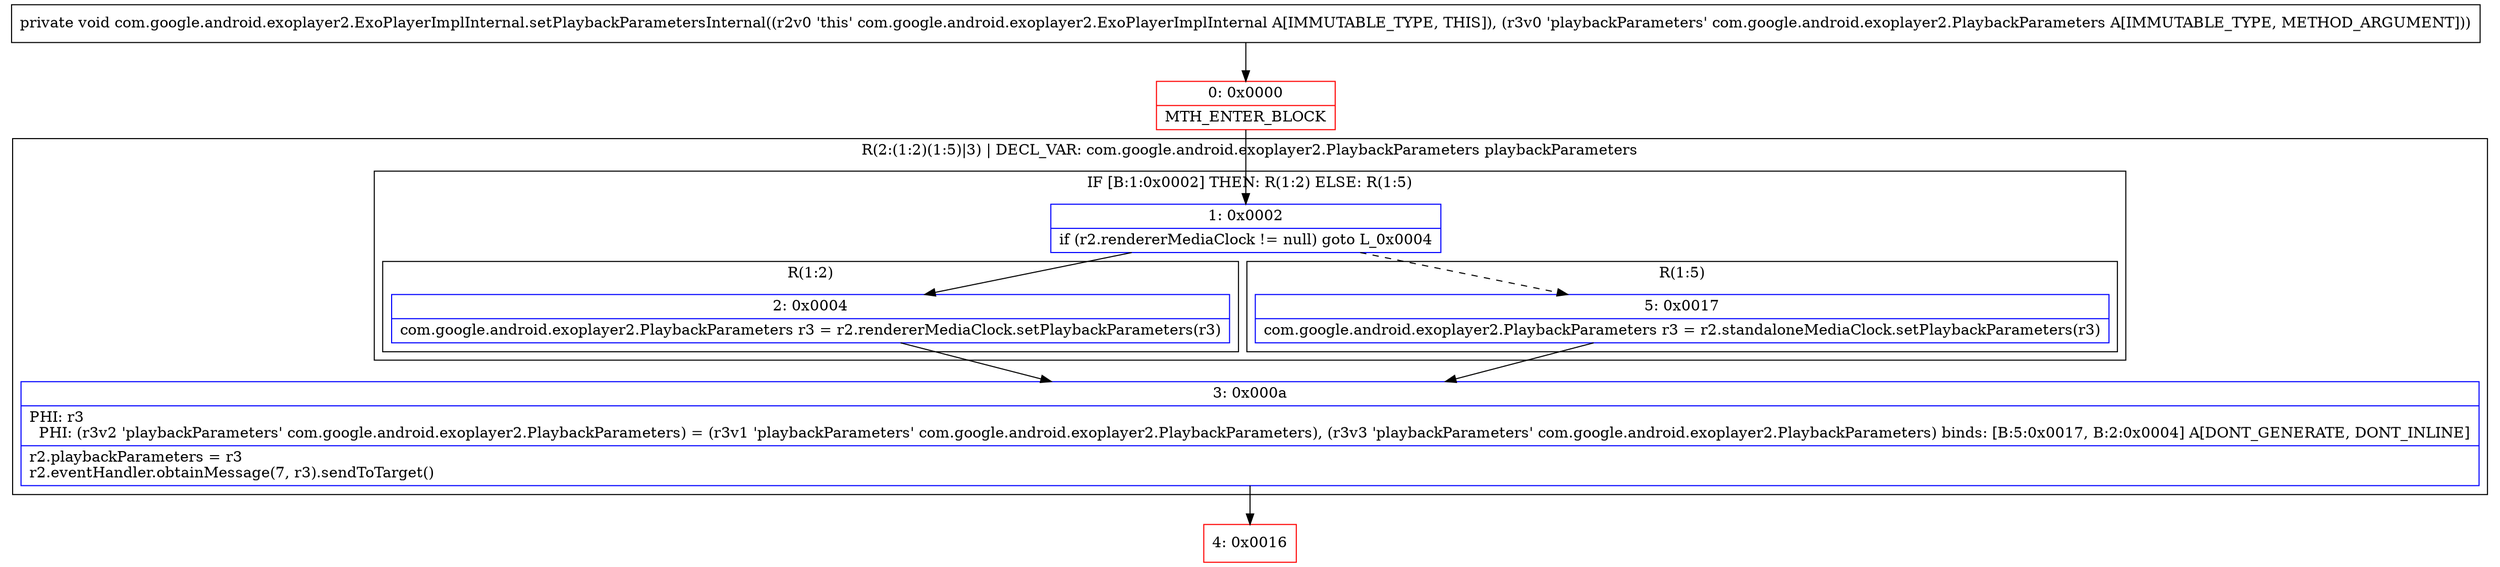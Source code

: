 digraph "CFG forcom.google.android.exoplayer2.ExoPlayerImplInternal.setPlaybackParametersInternal(Lcom\/google\/android\/exoplayer2\/PlaybackParameters;)V" {
subgraph cluster_Region_1733816169 {
label = "R(2:(1:2)(1:5)|3) | DECL_VAR: com.google.android.exoplayer2.PlaybackParameters playbackParameters\l";
node [shape=record,color=blue];
subgraph cluster_IfRegion_1098664386 {
label = "IF [B:1:0x0002] THEN: R(1:2) ELSE: R(1:5)";
node [shape=record,color=blue];
Node_1 [shape=record,label="{1\:\ 0x0002|if (r2.rendererMediaClock != null) goto L_0x0004\l}"];
subgraph cluster_Region_381508034 {
label = "R(1:2)";
node [shape=record,color=blue];
Node_2 [shape=record,label="{2\:\ 0x0004|com.google.android.exoplayer2.PlaybackParameters r3 = r2.rendererMediaClock.setPlaybackParameters(r3)\l}"];
}
subgraph cluster_Region_761255580 {
label = "R(1:5)";
node [shape=record,color=blue];
Node_5 [shape=record,label="{5\:\ 0x0017|com.google.android.exoplayer2.PlaybackParameters r3 = r2.standaloneMediaClock.setPlaybackParameters(r3)\l}"];
}
}
Node_3 [shape=record,label="{3\:\ 0x000a|PHI: r3 \l  PHI: (r3v2 'playbackParameters' com.google.android.exoplayer2.PlaybackParameters) = (r3v1 'playbackParameters' com.google.android.exoplayer2.PlaybackParameters), (r3v3 'playbackParameters' com.google.android.exoplayer2.PlaybackParameters) binds: [B:5:0x0017, B:2:0x0004] A[DONT_GENERATE, DONT_INLINE]\l|r2.playbackParameters = r3\lr2.eventHandler.obtainMessage(7, r3).sendToTarget()\l}"];
}
Node_0 [shape=record,color=red,label="{0\:\ 0x0000|MTH_ENTER_BLOCK\l}"];
Node_4 [shape=record,color=red,label="{4\:\ 0x0016}"];
MethodNode[shape=record,label="{private void com.google.android.exoplayer2.ExoPlayerImplInternal.setPlaybackParametersInternal((r2v0 'this' com.google.android.exoplayer2.ExoPlayerImplInternal A[IMMUTABLE_TYPE, THIS]), (r3v0 'playbackParameters' com.google.android.exoplayer2.PlaybackParameters A[IMMUTABLE_TYPE, METHOD_ARGUMENT])) }"];
MethodNode -> Node_0;
Node_1 -> Node_2;
Node_1 -> Node_5[style=dashed];
Node_2 -> Node_3;
Node_5 -> Node_3;
Node_3 -> Node_4;
Node_0 -> Node_1;
}


